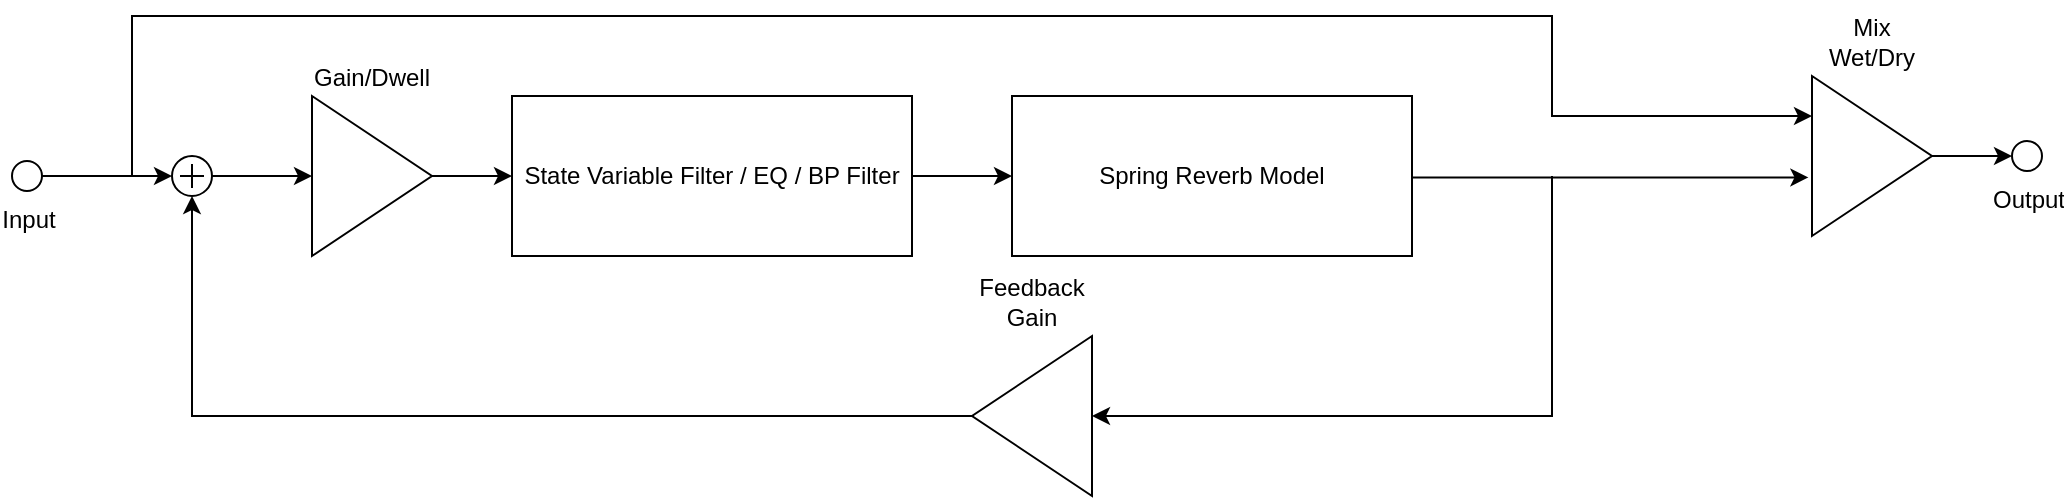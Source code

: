 <mxfile version="14.5.10" type="device"><diagram id="N8OT29QYIdsAF9eOZDCu" name="Page-1"><mxGraphModel dx="1422" dy="794" grid="1" gridSize="10" guides="1" tooltips="1" connect="1" arrows="1" fold="1" page="1" pageScale="1" pageWidth="1920" pageHeight="1200" math="0" shadow="0"><root><mxCell id="0"/><mxCell id="1" parent="0"/><mxCell id="7vQAyR5nctF-mIp7ocYQ-18" style="edgeStyle=orthogonalEdgeStyle;rounded=0;orthogonalLoop=1;jettySize=auto;html=1;entryX=-0.03;entryY=0.634;entryDx=0;entryDy=0;entryPerimeter=0;" edge="1" parent="1" source="7vQAyR5nctF-mIp7ocYQ-1" target="7vQAyR5nctF-mIp7ocYQ-7"><mxGeometry relative="1" as="geometry"><Array as="points"><mxPoint x="1008" y="240"/></Array></mxGeometry></mxCell><mxCell id="7vQAyR5nctF-mIp7ocYQ-22" style="edgeStyle=orthogonalEdgeStyle;rounded=0;orthogonalLoop=1;jettySize=auto;html=1;entryX=0;entryY=0.5;entryDx=0;entryDy=0;" edge="1" parent="1" target="7vQAyR5nctF-mIp7ocYQ-19"><mxGeometry relative="1" as="geometry"><mxPoint x="880" y="240" as="sourcePoint"/><Array as="points"><mxPoint x="880" y="360"/><mxPoint x="660" y="360"/></Array></mxGeometry></mxCell><mxCell id="7vQAyR5nctF-mIp7ocYQ-1" value="Spring Reverb Model" style="rounded=0;whiteSpace=wrap;html=1;" vertex="1" parent="1"><mxGeometry x="610" y="200" width="200" height="80" as="geometry"/></mxCell><mxCell id="7vQAyR5nctF-mIp7ocYQ-3" value="" style="edgeStyle=orthogonalEdgeStyle;rounded=0;orthogonalLoop=1;jettySize=auto;html=1;" edge="1" parent="1" source="7vQAyR5nctF-mIp7ocYQ-2" target="7vQAyR5nctF-mIp7ocYQ-1"><mxGeometry relative="1" as="geometry"/></mxCell><mxCell id="7vQAyR5nctF-mIp7ocYQ-2" value="State Variable Filter / EQ / BP Filter" style="rounded=0;whiteSpace=wrap;html=1;" vertex="1" parent="1"><mxGeometry x="360" y="200" width="200" height="80" as="geometry"/></mxCell><mxCell id="7vQAyR5nctF-mIp7ocYQ-6" style="edgeStyle=orthogonalEdgeStyle;rounded=0;orthogonalLoop=1;jettySize=auto;html=1;" edge="1" parent="1" source="7vQAyR5nctF-mIp7ocYQ-4" target="7vQAyR5nctF-mIp7ocYQ-2"><mxGeometry relative="1" as="geometry"/></mxCell><mxCell id="7vQAyR5nctF-mIp7ocYQ-4" value="Gain/Dwell" style="triangle;whiteSpace=wrap;html=1;labelPosition=center;verticalLabelPosition=top;align=center;verticalAlign=bottom;" vertex="1" parent="1"><mxGeometry x="260" y="200" width="60" height="80" as="geometry"/></mxCell><mxCell id="7vQAyR5nctF-mIp7ocYQ-12" style="edgeStyle=orthogonalEdgeStyle;rounded=0;orthogonalLoop=1;jettySize=auto;html=1;exitX=1;exitY=0.5;exitDx=0;exitDy=0;entryX=0;entryY=0.5;entryDx=0;entryDy=0;" edge="1" parent="1" source="7vQAyR5nctF-mIp7ocYQ-7" target="7vQAyR5nctF-mIp7ocYQ-11"><mxGeometry relative="1" as="geometry"/></mxCell><mxCell id="7vQAyR5nctF-mIp7ocYQ-7" value="&lt;div&gt;Mix Wet/Dry&lt;/div&gt;" style="triangle;whiteSpace=wrap;html=1;labelPosition=center;verticalLabelPosition=top;align=center;verticalAlign=bottom;" vertex="1" parent="1"><mxGeometry x="1010" y="190" width="60" height="80" as="geometry"/></mxCell><mxCell id="7vQAyR5nctF-mIp7ocYQ-17" style="edgeStyle=orthogonalEdgeStyle;rounded=0;orthogonalLoop=1;jettySize=auto;html=1;entryX=0;entryY=0.25;entryDx=0;entryDy=0;" edge="1" parent="1" target="7vQAyR5nctF-mIp7ocYQ-7"><mxGeometry relative="1" as="geometry"><mxPoint x="170" y="240" as="sourcePoint"/><Array as="points"><mxPoint x="170" y="160"/><mxPoint x="880" y="160"/><mxPoint x="880" y="210"/></Array></mxGeometry></mxCell><mxCell id="7vQAyR5nctF-mIp7ocYQ-28" style="edgeStyle=orthogonalEdgeStyle;rounded=0;orthogonalLoop=1;jettySize=auto;html=1;entryX=0;entryY=0.5;entryDx=0;entryDy=0;entryPerimeter=0;" edge="1" parent="1" source="7vQAyR5nctF-mIp7ocYQ-9" target="7vQAyR5nctF-mIp7ocYQ-26"><mxGeometry relative="1" as="geometry"/></mxCell><mxCell id="7vQAyR5nctF-mIp7ocYQ-9" value="Input" style="verticalLabelPosition=bottom;shadow=0;dashed=0;align=center;html=1;verticalAlign=top;strokeWidth=1;shape=ellipse;perimeter=ellipsePerimeter;" vertex="1" parent="1"><mxGeometry x="110" y="232.5" width="15" height="15" as="geometry"/></mxCell><mxCell id="7vQAyR5nctF-mIp7ocYQ-11" value="&lt;div&gt;Output&lt;/div&gt;" style="verticalLabelPosition=bottom;shadow=0;dashed=0;align=center;html=1;verticalAlign=top;strokeWidth=1;shape=ellipse;perimeter=ellipsePerimeter;" vertex="1" parent="1"><mxGeometry x="1110" y="222.5" width="15" height="15" as="geometry"/></mxCell><mxCell id="7vQAyR5nctF-mIp7ocYQ-23" style="edgeStyle=orthogonalEdgeStyle;rounded=0;orthogonalLoop=1;jettySize=auto;html=1;entryX=0.5;entryY=1;entryDx=0;entryDy=0;entryPerimeter=0;" edge="1" parent="1" source="7vQAyR5nctF-mIp7ocYQ-19" target="7vQAyR5nctF-mIp7ocYQ-26"><mxGeometry relative="1" as="geometry"><mxPoint x="200" y="270" as="targetPoint"/><Array as="points"><mxPoint x="200" y="360"/></Array></mxGeometry></mxCell><mxCell id="7vQAyR5nctF-mIp7ocYQ-19" value="&lt;div&gt;Feedback Gain&lt;/div&gt;" style="triangle;whiteSpace=wrap;html=1;labelPosition=center;verticalLabelPosition=top;align=center;verticalAlign=bottom;direction=west;" vertex="1" parent="1"><mxGeometry x="590" y="320" width="60" height="80" as="geometry"/></mxCell><mxCell id="7vQAyR5nctF-mIp7ocYQ-27" style="edgeStyle=orthogonalEdgeStyle;rounded=0;orthogonalLoop=1;jettySize=auto;html=1;entryX=0;entryY=0.5;entryDx=0;entryDy=0;" edge="1" parent="1" source="7vQAyR5nctF-mIp7ocYQ-26" target="7vQAyR5nctF-mIp7ocYQ-4"><mxGeometry relative="1" as="geometry"/></mxCell><mxCell id="7vQAyR5nctF-mIp7ocYQ-26" value="" style="verticalLabelPosition=bottom;shadow=0;dashed=0;align=center;html=1;verticalAlign=top;shape=mxgraph.electrical.abstract.summation_point;" vertex="1" parent="1"><mxGeometry x="190" y="230" width="20" height="20" as="geometry"/></mxCell></root></mxGraphModel></diagram></mxfile>